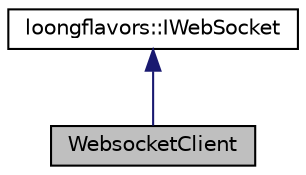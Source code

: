 digraph "WebsocketClient"
{
 // LATEX_PDF_SIZE
  edge [fontname="Helvetica",fontsize="10",labelfontname="Helvetica",labelfontsize="10"];
  node [fontname="Helvetica",fontsize="10",shape=record];
  Node1 [label="WebsocketClient",height=0.2,width=0.4,color="black", fillcolor="grey75", style="filled", fontcolor="black",tooltip=" "];
  Node2 -> Node1 [dir="back",color="midnightblue",fontsize="10",style="solid",fontname="Helvetica"];
  Node2 [label="loongflavors::IWebSocket",height=0.2,width=0.4,color="black", fillcolor="white", style="filled",URL="$db/d4f/classloongflavors_1_1IWebSocket.html",tooltip="Interface for WebSocket communication."];
}
